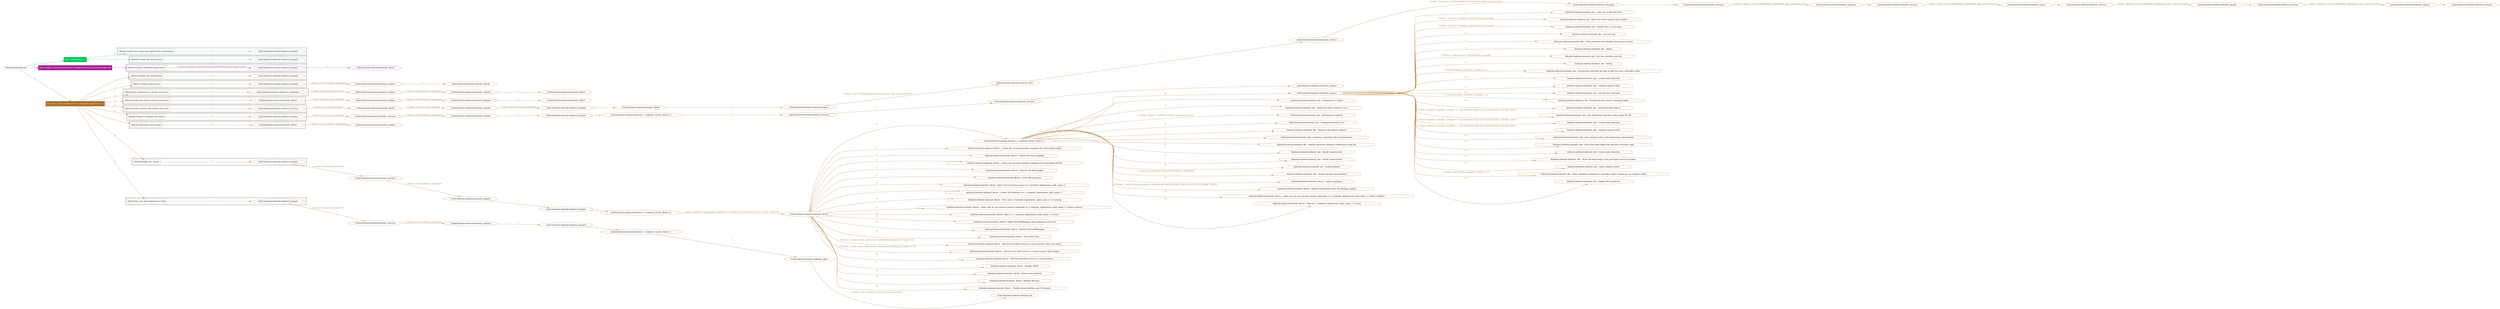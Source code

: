 digraph {
	graph [concentrate=true ordering=in rankdir=LR ratio=fill]
	edge [esep=5 sep=10]
	"kubeinit/playbook.yml" [id=root_node style=dotted]
	play_53757ef5 [label="Play: Initial setup (1)" color="#02ca56" fontcolor="#ffffff" id=play_53757ef5 shape=box style=filled tooltip=localhost]
	"kubeinit/playbook.yml" -> play_53757ef5 [label="1 " color="#02ca56" fontcolor="#02ca56" id=edge_58bc6609 labeltooltip="1 " tooltip="1 "]
	subgraph "kubeinit.kubeinit.kubeinit_prepare" {
		role_332630f9 [label="[role] kubeinit.kubeinit.kubeinit_prepare" color="#02ca56" id=role_332630f9 tooltip="kubeinit.kubeinit.kubeinit_prepare"]
	}
	subgraph "kubeinit.kubeinit.kubeinit_prepare" {
		role_fa1f8ca0 [label="[role] kubeinit.kubeinit.kubeinit_prepare" color="#02ca56" id=role_fa1f8ca0 tooltip="kubeinit.kubeinit.kubeinit_prepare"]
	}
	subgraph "Play: Initial setup (1)" {
		play_53757ef5 -> block_0ad3a2cd [label=1 color="#02ca56" fontcolor="#02ca56" id=edge_2fa54dfc labeltooltip=1 tooltip=1]
		subgraph cluster_block_0ad3a2cd {
			block_0ad3a2cd [label="[block] Gather facts about the deployment environment" color="#02ca56" id=block_0ad3a2cd labeltooltip="Gather facts about the deployment environment" shape=box tooltip="Gather facts about the deployment environment"]
			block_0ad3a2cd -> role_332630f9 [label="1 " color="#02ca56" fontcolor="#02ca56" id=edge_3aeaa41a labeltooltip="1 " tooltip="1 "]
		}
		play_53757ef5 -> block_18347f45 [label=2 color="#02ca56" fontcolor="#02ca56" id=edge_78ea324e labeltooltip=2 tooltip=2]
		subgraph cluster_block_18347f45 {
			block_18347f45 [label="[block] Prepare the hypervisors" color="#02ca56" id=block_18347f45 labeltooltip="Prepare the hypervisors" shape=box tooltip="Prepare the hypervisors"]
			block_18347f45 -> role_fa1f8ca0 [label="1 " color="#02ca56" fontcolor="#02ca56" id=edge_00b77373 labeltooltip="1 " tooltip="1 "]
		}
	}
	play_9173e259 [label="Play: Prepare all hypervisor hosts to deploy service and cluster nodes (0)" color="#a82497" fontcolor="#ffffff" id=play_9173e259 shape=box style=filled tooltip="Play: Prepare all hypervisor hosts to deploy service and cluster nodes (0)"]
	"kubeinit/playbook.yml" -> play_9173e259 [label="2 " color="#a82497" fontcolor="#a82497" id=edge_7e33ed0d labeltooltip="2 " tooltip="2 "]
	subgraph "kubeinit.kubeinit.kubeinit_libvirt" {
		role_329c3d10 [label="[role] kubeinit.kubeinit.kubeinit_libvirt" color="#a82497" id=role_329c3d10 tooltip="kubeinit.kubeinit.kubeinit_libvirt"]
	}
	subgraph "kubeinit.kubeinit.kubeinit_prepare" {
		role_e15301d1 [label="[role] kubeinit.kubeinit.kubeinit_prepare" color="#a82497" id=role_e15301d1 tooltip="kubeinit.kubeinit.kubeinit_prepare"]
		role_e15301d1 -> role_329c3d10 [label="1 " color="#a82497" fontcolor="#a82497" id=edge_dc8e5d42 labeltooltip="1 " tooltip="1 "]
	}
	subgraph "Play: Prepare all hypervisor hosts to deploy service and cluster nodes (0)" {
		play_9173e259 -> block_97dc2b51 [label=1 color="#a82497" fontcolor="#a82497" id=edge_753151b5 labeltooltip=1 tooltip=1]
		subgraph cluster_block_97dc2b51 {
			block_97dc2b51 [label="[block] Prepare individual hypervisors" color="#a82497" id=block_97dc2b51 labeltooltip="Prepare individual hypervisors" shape=box tooltip="Prepare individual hypervisors"]
			block_97dc2b51 -> role_e15301d1 [label="1 [when: inventory_hostname in hostvars['kubeinit-facts'].hypervisors]" color="#a82497" fontcolor="#a82497" id=edge_047cd58b labeltooltip="1 [when: inventory_hostname in hostvars['kubeinit-facts'].hypervisors]" tooltip="1 [when: inventory_hostname in hostvars['kubeinit-facts'].hypervisors]"]
		}
	}
	play_fed83998 [label="Play: Run cluster deployment on prepared hypervisors (1)" color="#a96d23" fontcolor="#ffffff" id=play_fed83998 shape=box style=filled tooltip=localhost]
	"kubeinit/playbook.yml" -> play_fed83998 [label="3 " color="#a96d23" fontcolor="#a96d23" id=edge_531d3412 labeltooltip="3 " tooltip="3 "]
	subgraph "kubeinit.kubeinit.kubeinit_prepare" {
		role_90ca122c [label="[role] kubeinit.kubeinit.kubeinit_prepare" color="#a96d23" id=role_90ca122c tooltip="kubeinit.kubeinit.kubeinit_prepare"]
	}
	subgraph "kubeinit.kubeinit.kubeinit_libvirt" {
		role_4455d601 [label="[role] kubeinit.kubeinit.kubeinit_libvirt" color="#a96d23" id=role_4455d601 tooltip="kubeinit.kubeinit.kubeinit_libvirt"]
	}
	subgraph "kubeinit.kubeinit.kubeinit_prepare" {
		role_92d32a1d [label="[role] kubeinit.kubeinit.kubeinit_prepare" color="#a96d23" id=role_92d32a1d tooltip="kubeinit.kubeinit.kubeinit_prepare"]
		role_92d32a1d -> role_4455d601 [label="1 " color="#a96d23" fontcolor="#a96d23" id=edge_e8913060 labeltooltip="1 " tooltip="1 "]
	}
	subgraph "kubeinit.kubeinit.kubeinit_prepare" {
		role_5164289b [label="[role] kubeinit.kubeinit.kubeinit_prepare" color="#a96d23" id=role_5164289b tooltip="kubeinit.kubeinit.kubeinit_prepare"]
		role_5164289b -> role_92d32a1d [label="1 [when: not environment_prepared]" color="#a96d23" fontcolor="#a96d23" id=edge_9677eb99 labeltooltip="1 [when: not environment_prepared]" tooltip="1 [when: not environment_prepared]"]
	}
	subgraph "kubeinit.kubeinit.kubeinit_libvirt" {
		role_b8b892d0 [label="[role] kubeinit.kubeinit.kubeinit_libvirt" color="#a96d23" id=role_b8b892d0 tooltip="kubeinit.kubeinit.kubeinit_libvirt"]
	}
	subgraph "kubeinit.kubeinit.kubeinit_prepare" {
		role_7c64724f [label="[role] kubeinit.kubeinit.kubeinit_prepare" color="#a96d23" id=role_7c64724f tooltip="kubeinit.kubeinit.kubeinit_prepare"]
		role_7c64724f -> role_b8b892d0 [label="1 " color="#a96d23" fontcolor="#a96d23" id=edge_232e80e8 labeltooltip="1 " tooltip="1 "]
	}
	subgraph "kubeinit.kubeinit.kubeinit_prepare" {
		role_af05fc16 [label="[role] kubeinit.kubeinit.kubeinit_prepare" color="#a96d23" id=role_af05fc16 tooltip="kubeinit.kubeinit.kubeinit_prepare"]
		role_af05fc16 -> role_7c64724f [label="1 [when: not environment_prepared]" color="#a96d23" fontcolor="#a96d23" id=edge_3f81e876 labeltooltip="1 [when: not environment_prepared]" tooltip="1 [when: not environment_prepared]"]
	}
	subgraph "kubeinit.kubeinit.kubeinit_validations" {
		role_1249ba50 [label="[role] kubeinit.kubeinit.kubeinit_validations" color="#a96d23" id=role_1249ba50 tooltip="kubeinit.kubeinit.kubeinit_validations"]
		role_1249ba50 -> role_af05fc16 [label="1 [when: not hypervisors_cleaned]" color="#a96d23" fontcolor="#a96d23" id=edge_c6b264e0 labeltooltip="1 [when: not hypervisors_cleaned]" tooltip="1 [when: not hypervisors_cleaned]"]
	}
	subgraph "kubeinit.kubeinit.kubeinit_libvirt" {
		role_2970c64e [label="[role] kubeinit.kubeinit.kubeinit_libvirt" color="#a96d23" id=role_2970c64e tooltip="kubeinit.kubeinit.kubeinit_libvirt"]
	}
	subgraph "kubeinit.kubeinit.kubeinit_prepare" {
		role_07a6586c [label="[role] kubeinit.kubeinit.kubeinit_prepare" color="#a96d23" id=role_07a6586c tooltip="kubeinit.kubeinit.kubeinit_prepare"]
		role_07a6586c -> role_2970c64e [label="1 " color="#a96d23" fontcolor="#a96d23" id=edge_90922cd4 labeltooltip="1 " tooltip="1 "]
	}
	subgraph "kubeinit.kubeinit.kubeinit_prepare" {
		role_2d9e907a [label="[role] kubeinit.kubeinit.kubeinit_prepare" color="#a96d23" id=role_2d9e907a tooltip="kubeinit.kubeinit.kubeinit_prepare"]
		role_2d9e907a -> role_07a6586c [label="1 [when: not environment_prepared]" color="#a96d23" fontcolor="#a96d23" id=edge_cfc5a68e labeltooltip="1 [when: not environment_prepared]" tooltip="1 [when: not environment_prepared]"]
	}
	subgraph "kubeinit.kubeinit.kubeinit_libvirt" {
		role_e6feaff0 [label="[role] kubeinit.kubeinit.kubeinit_libvirt" color="#a96d23" id=role_e6feaff0 tooltip="kubeinit.kubeinit.kubeinit_libvirt"]
		role_e6feaff0 -> role_2d9e907a [label="1 [when: not hypervisors_cleaned]" color="#a96d23" fontcolor="#a96d23" id=edge_d048047e labeltooltip="1 [when: not hypervisors_cleaned]" tooltip="1 [when: not hypervisors_cleaned]"]
	}
	subgraph "kubeinit.kubeinit.kubeinit_services" {
		role_5131a7c3 [label="[role] kubeinit.kubeinit.kubeinit_services" color="#a96d23" id=role_5131a7c3 tooltip="kubeinit.kubeinit.kubeinit_services"]
	}
	subgraph "kubeinit.kubeinit.kubeinit_registry" {
		role_a7b45516 [label="[role] kubeinit.kubeinit.kubeinit_registry" color="#a96d23" id=role_a7b45516 tooltip="kubeinit.kubeinit.kubeinit_registry"]
		role_a7b45516 -> role_5131a7c3 [label="1 " color="#a96d23" fontcolor="#a96d23" id=edge_f70a4a36 labeltooltip="1 " tooltip="1 "]
	}
	subgraph "kubeinit.kubeinit.kubeinit_services" {
		role_b5c44514 [label="[role] kubeinit.kubeinit.kubeinit_services" color="#a96d23" id=role_b5c44514 tooltip="kubeinit.kubeinit.kubeinit_services"]
		role_b5c44514 -> role_a7b45516 [label="1 [when: 'registry' in hostvars[kubeinit_deployment_node_name].services]" color="#a96d23" fontcolor="#a96d23" id=edge_49d14124 labeltooltip="1 [when: 'registry' in hostvars[kubeinit_deployment_node_name].services]" tooltip="1 [when: 'registry' in hostvars[kubeinit_deployment_node_name].services]"]
	}
	subgraph "kubeinit.kubeinit.kubeinit_apache" {
		role_f773ebf8 [label="[role] kubeinit.kubeinit.kubeinit_apache" color="#a96d23" id=role_f773ebf8 tooltip="kubeinit.kubeinit.kubeinit_apache"]
		role_f773ebf8 -> role_b5c44514 [label="1 " color="#a96d23" fontcolor="#a96d23" id=edge_405b8a93 labeltooltip="1 " tooltip="1 "]
	}
	subgraph "kubeinit.kubeinit.kubeinit_services" {
		role_0ded8882 [label="[role] kubeinit.kubeinit.kubeinit_services" color="#a96d23" id=role_0ded8882 tooltip="kubeinit.kubeinit.kubeinit_services"]
		role_0ded8882 -> role_f773ebf8 [label="1 [when: 'apache' in hostvars[kubeinit_deployment_node_name].services]" color="#a96d23" fontcolor="#a96d23" id=edge_634841c9 labeltooltip="1 [when: 'apache' in hostvars[kubeinit_deployment_node_name].services]" tooltip="1 [when: 'apache' in hostvars[kubeinit_deployment_node_name].services]"]
	}
	subgraph "kubeinit.kubeinit.kubeinit_nexus" {
		role_fda44982 [label="[role] kubeinit.kubeinit.kubeinit_nexus" color="#a96d23" id=role_fda44982 tooltip="kubeinit.kubeinit.kubeinit_nexus"]
		role_fda44982 -> role_0ded8882 [label="1 " color="#a96d23" fontcolor="#a96d23" id=edge_baed747f labeltooltip="1 " tooltip="1 "]
	}
	subgraph "kubeinit.kubeinit.kubeinit_services" {
		role_01327954 [label="[role] kubeinit.kubeinit.kubeinit_services" color="#a96d23" id=role_01327954 tooltip="kubeinit.kubeinit.kubeinit_services"]
		role_01327954 -> role_fda44982 [label="1 [when: 'nexus' in hostvars[kubeinit_deployment_node_name].services]" color="#a96d23" fontcolor="#a96d23" id=edge_ce58f096 labeltooltip="1 [when: 'nexus' in hostvars[kubeinit_deployment_node_name].services]" tooltip="1 [when: 'nexus' in hostvars[kubeinit_deployment_node_name].services]"]
	}
	subgraph "kubeinit.kubeinit.kubeinit_haproxy" {
		role_c96e1a7b [label="[role] kubeinit.kubeinit.kubeinit_haproxy" color="#a96d23" id=role_c96e1a7b tooltip="kubeinit.kubeinit.kubeinit_haproxy"]
		role_c96e1a7b -> role_01327954 [label="1 " color="#a96d23" fontcolor="#a96d23" id=edge_5e413712 labeltooltip="1 " tooltip="1 "]
	}
	subgraph "kubeinit.kubeinit.kubeinit_services" {
		role_7fe8ffb2 [label="[role] kubeinit.kubeinit.kubeinit_services" color="#a96d23" id=role_7fe8ffb2 tooltip="kubeinit.kubeinit.kubeinit_services"]
		role_7fe8ffb2 -> role_c96e1a7b [label="1 [when: 'haproxy' in hostvars[kubeinit_deployment_node_name].services]" color="#a96d23" fontcolor="#a96d23" id=edge_638addfb labeltooltip="1 [when: 'haproxy' in hostvars[kubeinit_deployment_node_name].services]" tooltip="1 [when: 'haproxy' in hostvars[kubeinit_deployment_node_name].services]"]
	}
	subgraph "kubeinit.kubeinit.kubeinit_dnsmasq" {
		role_4cb27b5c [label="[role] kubeinit.kubeinit.kubeinit_dnsmasq" color="#a96d23" id=role_4cb27b5c tooltip="kubeinit.kubeinit.kubeinit_dnsmasq"]
		role_4cb27b5c -> role_7fe8ffb2 [label="1 " color="#a96d23" fontcolor="#a96d23" id=edge_6b368291 labeltooltip="1 " tooltip="1 "]
	}
	subgraph "kubeinit.kubeinit.kubeinit_services" {
		role_91cbf698 [label="[role] kubeinit.kubeinit.kubeinit_services" color="#a96d23" id=role_91cbf698 tooltip="kubeinit.kubeinit.kubeinit_services"]
		role_91cbf698 -> role_4cb27b5c [label="1 [when: 'dnsmasq' in hostvars[kubeinit_deployment_node_name].services]" color="#a96d23" fontcolor="#a96d23" id=edge_adbd8f05 labeltooltip="1 [when: 'dnsmasq' in hostvars[kubeinit_deployment_node_name].services]" tooltip="1 [when: 'dnsmasq' in hostvars[kubeinit_deployment_node_name].services]"]
	}
	subgraph "kubeinit.kubeinit.kubeinit_bind" {
		role_226033fe [label="[role] kubeinit.kubeinit.kubeinit_bind" color="#a96d23" id=role_226033fe tooltip="kubeinit.kubeinit.kubeinit_bind"]
		role_226033fe -> role_91cbf698 [label="1 " color="#a96d23" fontcolor="#a96d23" id=edge_a0d0e03e labeltooltip="1 " tooltip="1 "]
	}
	subgraph "kubeinit.kubeinit.kubeinit_prepare" {
		role_bb447f35 [label="[role] kubeinit.kubeinit.kubeinit_prepare" color="#a96d23" id=role_bb447f35 tooltip="kubeinit.kubeinit.kubeinit_prepare"]
		role_bb447f35 -> role_226033fe [label="1 [when: 'bind' in hostvars[kubeinit_deployment_node_name].services]" color="#a96d23" fontcolor="#a96d23" id=edge_e5952218 labeltooltip="1 [when: 'bind' in hostvars[kubeinit_deployment_node_name].services]" tooltip="1 [when: 'bind' in hostvars[kubeinit_deployment_node_name].services]"]
	}
	subgraph "kubeinit.kubeinit.kubeinit_libvirt" {
		role_7712a014 [label="[role] kubeinit.kubeinit.kubeinit_libvirt" color="#a96d23" id=role_7712a014 tooltip="kubeinit.kubeinit.kubeinit_libvirt"]
		role_7712a014 -> role_bb447f35 [label="1 " color="#a96d23" fontcolor="#a96d23" id=edge_bb65e7eb labeltooltip="1 " tooltip="1 "]
	}
	subgraph "kubeinit.kubeinit.kubeinit_prepare" {
		role_12f0a05a [label="[role] kubeinit.kubeinit.kubeinit_prepare" color="#a96d23" id=role_12f0a05a tooltip="kubeinit.kubeinit.kubeinit_prepare"]
		role_12f0a05a -> role_7712a014 [label="1 " color="#a96d23" fontcolor="#a96d23" id=edge_785545b4 labeltooltip="1 " tooltip="1 "]
	}
	subgraph "kubeinit.kubeinit.kubeinit_prepare" {
		role_0c5ed7ea [label="[role] kubeinit.kubeinit.kubeinit_prepare" color="#a96d23" id=role_0c5ed7ea tooltip="kubeinit.kubeinit.kubeinit_prepare"]
		role_0c5ed7ea -> role_12f0a05a [label="1 [when: not environment_prepared]" color="#a96d23" fontcolor="#a96d23" id=edge_c498bdc8 labeltooltip="1 [when: not environment_prepared]" tooltip="1 [when: not environment_prepared]"]
	}
	subgraph "kubeinit.kubeinit.kubeinit_libvirt" {
		role_882124b8 [label="[role] kubeinit.kubeinit.kubeinit_libvirt" color="#a96d23" id=role_882124b8 tooltip="kubeinit.kubeinit.kubeinit_libvirt"]
		role_882124b8 -> role_0c5ed7ea [label="1 [when: not hypervisors_cleaned]" color="#a96d23" fontcolor="#a96d23" id=edge_aae724f1 labeltooltip="1 [when: not hypervisors_cleaned]" tooltip="1 [when: not hypervisors_cleaned]"]
	}
	subgraph "kubeinit.kubeinit.kubeinit_services" {
		role_fab616c6 [label="[role] kubeinit.kubeinit.kubeinit_services" color="#a96d23" id=role_fab616c6 tooltip="kubeinit.kubeinit.kubeinit_services"]
		role_fab616c6 -> role_882124b8 [label="1 [when: not network_created]" color="#a96d23" fontcolor="#a96d23" id=edge_8f643620 labeltooltip="1 [when: not network_created]" tooltip="1 [when: not network_created]"]
	}
	subgraph "kubeinit.kubeinit.kubeinit_prepare" {
		role_564e3353 [label="[role] kubeinit.kubeinit.kubeinit_prepare" color="#a96d23" id=role_564e3353 tooltip="kubeinit.kubeinit.kubeinit_prepare"]
	}
	subgraph "kubeinit.kubeinit.kubeinit_services" {
		role_a3e95348 [label="[role] kubeinit.kubeinit.kubeinit_services" color="#a96d23" id=role_a3e95348 tooltip="kubeinit.kubeinit.kubeinit_services"]
		role_a3e95348 -> role_564e3353 [label="1 " color="#a96d23" fontcolor="#a96d23" id=edge_694103b6 labeltooltip="1 " tooltip="1 "]
	}
	subgraph "kubeinit.kubeinit.kubeinit_services" {
		role_f10a02a8 [label="[role] kubeinit.kubeinit.kubeinit_services" color="#a96d23" id=role_f10a02a8 tooltip="kubeinit.kubeinit.kubeinit_services"]
		role_f10a02a8 -> role_a3e95348 [label="1 " color="#a96d23" fontcolor="#a96d23" id=edge_ac73543b labeltooltip="1 " tooltip="1 "]
	}
	subgraph "kubeinit.kubeinit.kubeinit_{{ kubeinit_cluster_distro }}" {
		role_31c11951 [label="[role] kubeinit.kubeinit.kubeinit_{{ kubeinit_cluster_distro }}" color="#a96d23" id=role_31c11951 tooltip="kubeinit.kubeinit.kubeinit_{{ kubeinit_cluster_distro }}"]
		role_31c11951 -> role_f10a02a8 [label="1 " color="#a96d23" fontcolor="#a96d23" id=edge_b19e8461 labeltooltip="1 " tooltip="1 "]
	}
	subgraph "kubeinit.kubeinit.kubeinit_prepare" {
		role_9abbda97 [label="[role] kubeinit.kubeinit.kubeinit_prepare" color="#a96d23" id=role_9abbda97 tooltip="kubeinit.kubeinit.kubeinit_prepare"]
		role_9abbda97 -> role_31c11951 [label="1 " color="#a96d23" fontcolor="#a96d23" id=edge_131c24de labeltooltip="1 " tooltip="1 "]
	}
	subgraph "kubeinit.kubeinit.kubeinit_prepare" {
		role_d6348e0b [label="[role] kubeinit.kubeinit.kubeinit_prepare" color="#a96d23" id=role_d6348e0b tooltip="kubeinit.kubeinit.kubeinit_prepare"]
		role_d6348e0b -> role_9abbda97 [label="1 " color="#a96d23" fontcolor="#a96d23" id=edge_33f918c4 labeltooltip="1 " tooltip="1 "]
	}
	subgraph "kubeinit.kubeinit.kubeinit_services" {
		role_5a3a750f [label="[role] kubeinit.kubeinit.kubeinit_services" color="#a96d23" id=role_5a3a750f tooltip="kubeinit.kubeinit.kubeinit_services"]
		role_5a3a750f -> role_d6348e0b [label="1 [when: not environment_prepared]" color="#a96d23" fontcolor="#a96d23" id=edge_6ef21661 labeltooltip="1 [when: not environment_prepared]" tooltip="1 [when: not environment_prepared]"]
	}
	subgraph "kubeinit.kubeinit.kubeinit_prepare" {
		role_587b85f3 [label="[role] kubeinit.kubeinit.kubeinit_prepare" color="#a96d23" id=role_587b85f3 tooltip="kubeinit.kubeinit.kubeinit_prepare"]
		role_587b85f3 -> role_5a3a750f [label="1 [when: not services_prepared]" color="#a96d23" fontcolor="#a96d23" id=edge_c8812873 labeltooltip="1 [when: not services_prepared]" tooltip="1 [when: not services_prepared]"]
	}
	subgraph "kubeinit.kubeinit.kubeinit_prepare" {
		role_04e86cd2 [label="[role] kubeinit.kubeinit.kubeinit_prepare" color="#a96d23" id=role_04e86cd2 tooltip="kubeinit.kubeinit.kubeinit_prepare"]
	}
	subgraph "kubeinit.kubeinit.kubeinit_libvirt" {
		role_6731968a [label="[role] kubeinit.kubeinit.kubeinit_libvirt" color="#a96d23" id=role_6731968a tooltip="kubeinit.kubeinit.kubeinit_libvirt"]
		role_6731968a -> role_04e86cd2 [label="1 [when: not environment_prepared]" color="#a96d23" fontcolor="#a96d23" id=edge_eb56c06b labeltooltip="1 [when: not environment_prepared]" tooltip="1 [when: not environment_prepared]"]
	}
	subgraph "kubeinit.kubeinit.kubeinit_prepare" {
		role_f0ebdcab [label="[role] kubeinit.kubeinit.kubeinit_prepare" color="#a96d23" id=role_f0ebdcab tooltip="kubeinit.kubeinit.kubeinit_prepare"]
		task_f5f0c9a3 [label="kubeinit.kubeinit.kubeinit_eks : Copy cert to pki directory" color="#a96d23" id=task_f5f0c9a3 shape=octagon tooltip="kubeinit.kubeinit.kubeinit_eks : Copy cert to pki directory"]
		role_f0ebdcab -> task_f5f0c9a3 [label="1 " color="#a96d23" fontcolor="#a96d23" id=edge_0cc2746a labeltooltip="1 " tooltip="1 "]
		task_2dc10f29 [label="kubeinit.kubeinit.kubeinit_eks : Insert the local registry auth details" color="#a96d23" id=task_2dc10f29 shape=octagon tooltip="kubeinit.kubeinit.kubeinit_eks : Insert the local registry auth details"]
		role_f0ebdcab -> task_2dc10f29 [label="2 [when: 'registry' in kubeinit_cluster_hostvars.services]" color="#a96d23" fontcolor="#a96d23" id=edge_29a3b6fe labeltooltip="2 [when: 'registry' in kubeinit_cluster_hostvars.services]" tooltip="2 [when: 'registry' in kubeinit_cluster_hostvars.services]"]
		task_8197ba18 [label="kubeinit.kubeinit.kubeinit_eks : Update the CA certs files" color="#a96d23" id=task_8197ba18 shape=octagon tooltip="kubeinit.kubeinit.kubeinit_eks : Update the CA certs files"]
		role_f0ebdcab -> task_8197ba18 [label="3 [when: 'registry' in kubeinit_cluster_hostvars.services]" color="#a96d23" fontcolor="#a96d23" id=edge_ff01534f labeltooltip="3 [when: 'registry' in kubeinit_cluster_hostvars.services]" tooltip="3 [when: 'registry' in kubeinit_cluster_hostvars.services]"]
		task_19328ed7 [label="kubeinit.kubeinit.kubeinit_eks : Get etcd tag" color="#a96d23" id=task_19328ed7 shape=octagon tooltip="kubeinit.kubeinit.kubeinit_eks : Get etcd tag"]
		role_f0ebdcab -> task_19328ed7 [label="4 " color="#a96d23" fontcolor="#a96d23" id=edge_34de8ffb labeltooltip="4 " tooltip="4 "]
		task_50ea42a3 [label="kubeinit.kubeinit.kubeinit_eks : Clean kubeadm and initialize Kubernetes cluster" color="#a96d23" id=task_50ea42a3 shape=octagon tooltip="kubeinit.kubeinit.kubeinit_eks : Clean kubeadm and initialize Kubernetes cluster"]
		role_f0ebdcab -> task_50ea42a3 [label="5 " color="#a96d23" fontcolor="#a96d23" id=edge_6a27bee6 labeltooltip="5 " tooltip="5 "]
		task_71ef6e85 [label="kubeinit.kubeinit.kubeinit_eks : Debug" color="#a96d23" id=task_71ef6e85 shape=octagon tooltip="kubeinit.kubeinit.kubeinit_eks : Debug"]
		role_f0ebdcab -> task_71ef6e85 [label="6 " color="#a96d23" fontcolor="#a96d23" id=edge_22cca2a6 labeltooltip="6 " tooltip="6 "]
		task_e5c95cc0 [label="kubeinit.kubeinit.kubeinit_eks : Get the controller join key" color="#a96d23" id=task_e5c95cc0 shape=octagon tooltip="kubeinit.kubeinit.kubeinit_eks : Get the controller join key"]
		role_f0ebdcab -> task_e5c95cc0 [label="7 [when: ('--control-plane --certificate-key' in item)]" color="#a96d23" fontcolor="#a96d23" id=edge_07ed317a labeltooltip="7 [when: ('--control-plane --certificate-key' in item)]" tooltip="7 [when: ('--control-plane --certificate-key' in item)]"]
		task_4f46fa08 [label="kubeinit.kubeinit.kubeinit_eks : Debug" color="#a96d23" id=task_4f46fa08 shape=octagon tooltip="kubeinit.kubeinit.kubeinit_eks : Debug"]
		role_f0ebdcab -> task_4f46fa08 [label="8 " color="#a96d23" fontcolor="#a96d23" id=edge_5000ef82 labeltooltip="8 " tooltip="8 "]
		task_45f26b71 [label="kubeinit.kubeinit.kubeinit_eks : Storing the controller join key to add the other controller nodes." color="#a96d23" id=task_45f26b71 shape=octagon tooltip="kubeinit.kubeinit.kubeinit_eks : Storing the controller join key to add the other controller nodes."]
		role_f0ebdcab -> task_45f26b71 [label="9 [when: kubeinit_controller_count|int > 1]" color="#a96d23" fontcolor="#a96d23" id=edge_993411ca labeltooltip="9 [when: kubeinit_controller_count|int > 1]" tooltip="9 [when: kubeinit_controller_count|int > 1]"]
		task_8cb86706 [label="kubeinit.kubeinit.kubeinit_eks : Create kube directory" color="#a96d23" id=task_8cb86706 shape=octagon tooltip="kubeinit.kubeinit.kubeinit_eks : Create kube directory"]
		role_f0ebdcab -> task_8cb86706 [label="10 " color="#a96d23" fontcolor="#a96d23" id=edge_d7ed89b2 labeltooltip="10 " tooltip="10 "]
		task_45561ee7 [label="kubeinit.kubeinit.kubeinit_eks : Copying required files" color="#a96d23" id=task_45561ee7 shape=octagon tooltip="kubeinit.kubeinit.kubeinit_eks : Copying required files"]
		role_f0ebdcab -> task_45561ee7 [label="11 " color="#a96d23" fontcolor="#a96d23" id=edge_7d7828d7 labeltooltip="11 " tooltip="11 "]
		task_8d45ee07 [label="kubeinit.kubeinit.kubeinit_eks : Get the join command" color="#a96d23" id=task_8d45ee07 shape=octagon tooltip="kubeinit.kubeinit.kubeinit_eks : Get the join command"]
		role_f0ebdcab -> task_8d45ee07 [label="12 " color="#a96d23" fontcolor="#a96d23" id=edge_101acd4d labeltooltip="12 " tooltip="12 "]
		task_645921d2 [label="kubeinit.kubeinit.kubeinit_eks : Storing the join cluster command token." color="#a96d23" id=task_645921d2 shape=octagon tooltip="kubeinit.kubeinit.kubeinit_eks : Storing the join cluster command token."]
		role_f0ebdcab -> task_645921d2 [label="13 [when: kubeinit_controller_count|int > 1]" color="#a96d23" fontcolor="#a96d23" id=edge_c98bd98b labeltooltip="13 [when: kubeinit_controller_count|int > 1]" tooltip="13 [when: kubeinit_controller_count|int > 1]"]
		task_3bd82d12 [label="kubeinit.kubeinit.kubeinit_eks : Install Network Add-on" color="#a96d23" id=task_3bd82d12 shape=octagon tooltip="kubeinit.kubeinit.kubeinit_eks : Install Network Add-on"]
		role_f0ebdcab -> task_3bd82d12 [label="14 " color="#a96d23" fontcolor="#a96d23" id=edge_feb21215 labeltooltip="14 " tooltip="14 "]
		task_bcd7933f [label="kubeinit.kubeinit.kubeinit_eks : Join additional controller nodes using the PK" color="#a96d23" id=task_bcd7933f shape=octagon tooltip="kubeinit.kubeinit.kubeinit_eks : Join additional controller nodes using the PK"]
		role_f0ebdcab -> task_bcd7933f [label="15 [when: kubeinit_controller_count|int > 1 and controller_node not in kubeinit_first_controller_node]" color="#a96d23" fontcolor="#a96d23" id=edge_031e0945 labeltooltip="15 [when: kubeinit_controller_count|int > 1 and controller_node not in kubeinit_first_controller_node]" tooltip="15 [when: kubeinit_controller_count|int > 1 and controller_node not in kubeinit_first_controller_node]"]
		task_c0f3ee70 [label="kubeinit.kubeinit.kubeinit_eks : Create kube directory" color="#a96d23" id=task_c0f3ee70 shape=octagon tooltip="kubeinit.kubeinit.kubeinit_eks : Create kube directory"]
		role_f0ebdcab -> task_c0f3ee70 [label="16 [when: kubeinit_controller_count|int > 1 and controller_node not in kubeinit_first_controller_node]" color="#a96d23" fontcolor="#a96d23" id=edge_0c34c192 labeltooltip="16 [when: kubeinit_controller_count|int > 1 and controller_node not in kubeinit_first_controller_node]" tooltip="16 [when: kubeinit_controller_count|int > 1 and controller_node not in kubeinit_first_controller_node]"]
		task_6e57a22f [label="kubeinit.kubeinit.kubeinit_eks : Copying required files" color="#a96d23" id=task_6e57a22f shape=octagon tooltip="kubeinit.kubeinit.kubeinit_eks : Copying required files"]
		role_f0ebdcab -> task_6e57a22f [label="17 [when: kubeinit_controller_count|int > 1 and controller_node not in kubeinit_first_controller_node]" color="#a96d23" fontcolor="#a96d23" id=edge_2c250f5b labeltooltip="17 [when: kubeinit_controller_count|int > 1 and controller_node not in kubeinit_first_controller_node]" tooltip="17 [when: kubeinit_controller_count|int > 1 and controller_node not in kubeinit_first_controller_node]"]
		task_9d66c734 [label="kubeinit.kubeinit.kubeinit_eks : Join compute nodes with kubernetes control plane" color="#a96d23" id=task_9d66c734 shape=octagon tooltip="kubeinit.kubeinit.kubeinit_eks : Join compute nodes with kubernetes control plane"]
		role_f0ebdcab -> task_9d66c734 [label="18 " color="#a96d23" fontcolor="#a96d23" id=edge_a408b052 labeltooltip="18 " tooltip="18 "]
		task_2002584e [label="kubeinit.kubeinit.kubeinit_eks : Fetch the kubeconfig from the first controller node" color="#a96d23" id=task_2002584e shape=octagon tooltip="kubeinit.kubeinit.kubeinit_eks : Fetch the kubeconfig from the first controller node"]
		role_f0ebdcab -> task_2002584e [label="19 " color="#a96d23" fontcolor="#a96d23" id=edge_58b40386 labeltooltip="19 " tooltip="19 "]
		task_f71b7ad4 [label="kubeinit.kubeinit.kubeinit_eks : Create kube directory" color="#a96d23" id=task_f71b7ad4 shape=octagon tooltip="kubeinit.kubeinit.kubeinit_eks : Create kube directory"]
		role_f0ebdcab -> task_f71b7ad4 [label="20 " color="#a96d23" fontcolor="#a96d23" id=edge_ed996abe labeltooltip="20 " tooltip="20 "]
		task_bcf2bb7b [label="kubeinit.kubeinit.kubeinit_eks : Store the kubeconfig to the provision services machine." color="#a96d23" id=task_bcf2bb7b shape=octagon tooltip="kubeinit.kubeinit.kubeinit_eks : Store the kubeconfig to the provision services machine."]
		role_f0ebdcab -> task_bcf2bb7b [label="21 " color="#a96d23" fontcolor="#a96d23" id=edge_a3771128 labeltooltip="21 " tooltip="21 "]
		task_71fc0a39 [label="kubeinit.kubeinit.kubeinit_eks : Label compute nodes" color="#a96d23" id=task_71fc0a39 shape=octagon tooltip="kubeinit.kubeinit.kubeinit_eks : Label compute nodes"]
		role_f0ebdcab -> task_71fc0a39 [label="22 " color="#a96d23" fontcolor="#a96d23" id=edge_3ea5e7c6 labeltooltip="22 " tooltip="22 "]
		task_f64df684 [label="kubeinit.kubeinit.kubeinit_eks : Allow schedule workloads in controller nodes if there are no compute nodes" color="#a96d23" id=task_f64df684 shape=octagon tooltip="kubeinit.kubeinit.kubeinit_eks : Allow schedule workloads in controller nodes if there are no compute nodes"]
		role_f0ebdcab -> task_f64df684 [label="23 [when: not kubeinit_compute_count|int > 0]" color="#a96d23" fontcolor="#a96d23" id=edge_f716e61f labeltooltip="23 [when: not kubeinit_compute_count|int > 0]" tooltip="23 [when: not kubeinit_compute_count|int > 0]"]
		task_f54a5939 [label="kubeinit.kubeinit.kubeinit_eks : Deploy EKS manifests." color="#a96d23" id=task_f54a5939 shape=octagon tooltip="kubeinit.kubeinit.kubeinit_eks : Deploy EKS manifests."]
		role_f0ebdcab -> task_f54a5939 [label="24 " color="#a96d23" fontcolor="#a96d23" id=edge_e5c5ba4d labeltooltip="24 " tooltip="24 "]
	}
	subgraph "kubeinit.kubeinit.kubeinit_{{ kubeinit_cluster_distro }}" {
		role_5ad4a06b [label="[role] kubeinit.kubeinit.kubeinit_{{ kubeinit_cluster_distro }}" color="#a96d23" id=role_5ad4a06b tooltip="kubeinit.kubeinit.kubeinit_{{ kubeinit_cluster_distro }}"]
		task_d2585938 [label="kubeinit.kubeinit.kubeinit_eks : Download cri-o repos" color="#a96d23" id=task_d2585938 shape=octagon tooltip="kubeinit.kubeinit.kubeinit_eks : Download cri-o repos"]
		role_5ad4a06b -> task_d2585938 [label="1 " color="#a96d23" fontcolor="#a96d23" id=edge_db8d69f9 labeltooltip="1 " tooltip="1 "]
		task_90947839 [label="kubeinit.kubeinit.kubeinit_eks : Install the latest version of cri-o" color="#a96d23" id=task_90947839 shape=octagon tooltip="kubeinit.kubeinit.kubeinit_eks : Install the latest version of cri-o"]
		role_5ad4a06b -> task_90947839 [label="2 " color="#a96d23" fontcolor="#a96d23" id=edge_861b9e41 labeltooltip="2 " tooltip="2 "]
		task_31abd15e [label="kubeinit.kubeinit.kubeinit_eks : Add insecure registry" color="#a96d23" id=task_31abd15e shape=octagon tooltip="kubeinit.kubeinit.kubeinit_eks : Add insecure registry"]
		role_5ad4a06b -> task_31abd15e [label="3 [when: 'registry' in kubeinit_cluster_hostvars.services]" color="#a96d23" fontcolor="#a96d23" id=edge_7740e57a labeltooltip="3 [when: 'registry' in kubeinit_cluster_hostvars.services]" tooltip="3 [when: 'registry' in kubeinit_cluster_hostvars.services]"]
		task_a9f56b47 [label="kubeinit.kubeinit.kubeinit_eks : Enable/start/status cri-o" color="#a96d23" id=task_a9f56b47 shape=octagon tooltip="kubeinit.kubeinit.kubeinit_eks : Enable/start/status cri-o"]
		role_5ad4a06b -> task_a9f56b47 [label="4 " color="#a96d23" fontcolor="#a96d23" id=edge_67972c26 labeltooltip="4 " tooltip="4 "]
		task_d969774e [label="kubeinit.kubeinit.kubeinit_eks : Remove repo before adding it" color="#a96d23" id=task_d969774e shape=octagon tooltip="kubeinit.kubeinit.kubeinit_eks : Remove repo before adding it"]
		role_5ad4a06b -> task_d969774e [label="5 " color="#a96d23" fontcolor="#a96d23" id=edge_a4b921f8 labeltooltip="5 " tooltip="5 "]
		task_def9f431 [label="kubeinit.kubeinit.kubeinit_eks : Creating a repository file for Kubernetes" color="#a96d23" id=task_def9f431 shape=octagon tooltip="kubeinit.kubeinit.kubeinit_eks : Creating a repository file for Kubernetes"]
		role_5ad4a06b -> task_def9f431 [label="6 " color="#a96d23" fontcolor="#a96d23" id=edge_74e140e1 labeltooltip="6 " tooltip="6 "]
		task_512df9f7 [label="kubeinit.kubeinit.kubeinit_eks : Adding repository details in Kubernetes repo file." color="#a96d23" id=task_512df9f7 shape=octagon tooltip="kubeinit.kubeinit.kubeinit_eks : Adding repository details in Kubernetes repo file."]
		role_5ad4a06b -> task_512df9f7 [label="7 " color="#a96d23" fontcolor="#a96d23" id=edge_5d556554 labeltooltip="7 " tooltip="7 "]
		task_8aea3385 [label="kubeinit.kubeinit.kubeinit_eks : Install requirements" color="#a96d23" id=task_8aea3385 shape=octagon tooltip="kubeinit.kubeinit.kubeinit_eks : Install requirements"]
		role_5ad4a06b -> task_8aea3385 [label="8 " color="#a96d23" fontcolor="#a96d23" id=edge_208938fd labeltooltip="8 " tooltip="8 "]
		task_3322fe1c [label="kubeinit.kubeinit.kubeinit_eks : Install requirements" color="#a96d23" id=task_3322fe1c shape=octagon tooltip="kubeinit.kubeinit.kubeinit_eks : Install requirements"]
		role_5ad4a06b -> task_3322fe1c [label="9 " color="#a96d23" fontcolor="#a96d23" id=edge_c621507c labeltooltip="9 " tooltip="9 "]
		task_5ba913a7 [label="kubeinit.kubeinit.kubeinit_eks : Enable kubelet" color="#a96d23" id=task_5ba913a7 shape=octagon tooltip="kubeinit.kubeinit.kubeinit_eks : Enable kubelet"]
		role_5ad4a06b -> task_5ba913a7 [label="10 " color="#a96d23" fontcolor="#a96d23" id=edge_a13b8b91 labeltooltip="10 " tooltip="10 "]
		task_c21fc22b [label="kubeinit.kubeinit.kubeinit_eks : Install common requirements" color="#a96d23" id=task_c21fc22b shape=octagon tooltip="kubeinit.kubeinit.kubeinit_eks : Install common requirements"]
		role_5ad4a06b -> task_c21fc22b [label="11 [when: kubeinit_eks_common_dependencies is defined]" color="#a96d23" fontcolor="#a96d23" id=edge_7eb682ee labeltooltip="11 [when: kubeinit_eks_common_dependencies is defined]" tooltip="11 [when: kubeinit_eks_common_dependencies is defined]"]
		task_f7e947a4 [label="kubeinit.kubeinit.kubeinit_libvirt : Update packages" color="#a96d23" id=task_f7e947a4 shape=octagon tooltip="kubeinit.kubeinit.kubeinit_libvirt : Update packages"]
		role_5ad4a06b -> task_f7e947a4 [label="12 " color="#a96d23" fontcolor="#a96d23" id=edge_48540abb labeltooltip="12 " tooltip="12 "]
		task_6f519469 [label="kubeinit.kubeinit.kubeinit_libvirt : Reboot immediately after the package update" color="#a96d23" id=task_6f519469 shape=octagon tooltip="kubeinit.kubeinit.kubeinit_libvirt : Reboot immediately after the package update"]
		role_5ad4a06b -> task_6f519469 [label="13 [when: _result_update_packages is changed and kubeinit_libvirt_reboot_guests_after_package_update]" color="#a96d23" fontcolor="#a96d23" id=edge_49a013b3 labeltooltip="13 [when: _result_update_packages is changed and kubeinit_libvirt_reboot_guests_after_package_update]" tooltip="13 [when: _result_update_packages is changed and kubeinit_libvirt_reboot_guests_after_package_update]"]
		task_264bbb61 [label="kubeinit.kubeinit.kubeinit_libvirt : make sure we can execute remote commands in {{ kubeinit_deployment_node_name }} before continue" color="#a96d23" id=task_264bbb61 shape=octagon tooltip="kubeinit.kubeinit.kubeinit_libvirt : make sure we can execute remote commands in {{ kubeinit_deployment_node_name }} before continue"]
		role_5ad4a06b -> task_264bbb61 [label="14 " color="#a96d23" fontcolor="#a96d23" id=edge_8c1dc318 labeltooltip="14 " tooltip="14 "]
		task_8e689dd6 [label="kubeinit.kubeinit.kubeinit_libvirt : Wait for {{ kubeinit_deployment_node_name }} to boot" color="#a96d23" id=task_8e689dd6 shape=octagon tooltip="kubeinit.kubeinit.kubeinit_libvirt : Wait for {{ kubeinit_deployment_node_name }} to boot"]
		role_5ad4a06b -> task_8e689dd6 [label="15 " color="#a96d23" fontcolor="#a96d23" id=edge_375ef56e labeltooltip="15 " tooltip="15 "]
		role_5ad4a06b -> role_f0ebdcab [label="16 " color="#a96d23" fontcolor="#a96d23" id=edge_f1ec57a4 labeltooltip="16 " tooltip="16 "]
	}
	subgraph "kubeinit.kubeinit.kubeinit_libvirt" {
		role_0641d64e [label="[role] kubeinit.kubeinit.kubeinit_libvirt" color="#a96d23" id=role_0641d64e tooltip="kubeinit.kubeinit.kubeinit_libvirt"]
		task_df86ef03 [label="kubeinit.kubeinit.kubeinit_libvirt : Create the network interface template for networking details" color="#a96d23" id=task_df86ef03 shape=octagon tooltip="kubeinit.kubeinit.kubeinit_libvirt : Create the network interface template for networking details"]
		role_0641d64e -> task_df86ef03 [label="1 " color="#a96d23" fontcolor="#a96d23" id=edge_831c8f80 labeltooltip="1 " tooltip="1 "]
		task_a658521b [label="kubeinit.kubeinit.kubeinit_libvirt : Create the hosts template" color="#a96d23" id=task_a658521b shape=octagon tooltip="kubeinit.kubeinit.kubeinit_libvirt : Create the hosts template"]
		role_0641d64e -> task_a658521b [label="2 " color="#a96d23" fontcolor="#a96d23" id=edge_0f37a0f9 labeltooltip="2 " tooltip="2 "]
		task_4dc50539 [label="kubeinit.kubeinit.kubeinit_libvirt : Create the network cloudinit templates for networking details" color="#a96d23" id=task_4dc50539 shape=octagon tooltip="kubeinit.kubeinit.kubeinit_libvirt : Create the network cloudinit templates for networking details"]
		role_0641d64e -> task_4dc50539 [label="3 " color="#a96d23" fontcolor="#a96d23" id=edge_9500f9e2 labeltooltip="3 " tooltip="3 "]
		task_66983e74 [label="kubeinit.kubeinit.kubeinit_libvirt : Remove old disk images" color="#a96d23" id=task_66983e74 shape=octagon tooltip="kubeinit.kubeinit.kubeinit_libvirt : Remove old disk images"]
		role_0641d64e -> task_66983e74 [label="4 " color="#a96d23" fontcolor="#a96d23" id=edge_a2a76e5f labeltooltip="4 " tooltip="4 "]
		task_d8185079 [label="kubeinit.kubeinit.kubeinit_libvirt : Grow the partitions" color="#a96d23" id=task_d8185079 shape=octagon tooltip="kubeinit.kubeinit.kubeinit_libvirt : Grow the partitions"]
		role_0641d64e -> task_d8185079 [label="5 " color="#a96d23" fontcolor="#a96d23" id=edge_88887fe8 labeltooltip="5 " tooltip="5 "]
		task_1908aa50 [label="kubeinit.kubeinit.kubeinit_libvirt : Inject virt-customize assets in {{ kubeinit_deployment_node_name }}" color="#a96d23" id=task_1908aa50 shape=octagon tooltip="kubeinit.kubeinit.kubeinit_libvirt : Inject virt-customize assets in {{ kubeinit_deployment_node_name }}"]
		role_0641d64e -> task_1908aa50 [label="6 " color="#a96d23" fontcolor="#a96d23" id=edge_b251c5dd labeltooltip="6 " tooltip="6 "]
		task_da87fbe1 [label="kubeinit.kubeinit.kubeinit_libvirt : Create VM definition for {{ kubeinit_deployment_node_name }}" color="#a96d23" id=task_da87fbe1 shape=octagon tooltip="kubeinit.kubeinit.kubeinit_libvirt : Create VM definition for {{ kubeinit_deployment_node_name }}"]
		role_0641d64e -> task_da87fbe1 [label="7 " color="#a96d23" fontcolor="#a96d23" id=edge_6c49c51d labeltooltip="7 " tooltip="7 "]
		task_b51ffb9f [label="kubeinit.kubeinit.kubeinit_libvirt : Wait until {{ kubeinit_deployment_node_name }} is running" color="#a96d23" id=task_b51ffb9f shape=octagon tooltip="kubeinit.kubeinit.kubeinit_libvirt : Wait until {{ kubeinit_deployment_node_name }} is running"]
		role_0641d64e -> task_b51ffb9f [label="8 " color="#a96d23" fontcolor="#a96d23" id=edge_4ead6da8 labeltooltip="8 " tooltip="8 "]
		task_aac10be3 [label="kubeinit.kubeinit.kubeinit_libvirt : make sure we can execute remote commands in {{ kubeinit_deployment_node_name }} before continue" color="#a96d23" id=task_aac10be3 shape=octagon tooltip="kubeinit.kubeinit.kubeinit_libvirt : make sure we can execute remote commands in {{ kubeinit_deployment_node_name }} before continue"]
		role_0641d64e -> task_aac10be3 [label="9 " color="#a96d23" fontcolor="#a96d23" id=edge_0a6299aa labeltooltip="9 " tooltip="9 "]
		task_1d1ed3cb [label="kubeinit.kubeinit.kubeinit_libvirt : Wait for {{ kubeinit_deployment_node_name }} to boot" color="#a96d23" id=task_1d1ed3cb shape=octagon tooltip="kubeinit.kubeinit.kubeinit_libvirt : Wait for {{ kubeinit_deployment_node_name }} to boot"]
		role_0641d64e -> task_1d1ed3cb [label="10 " color="#a96d23" fontcolor="#a96d23" id=edge_4d605c7f labeltooltip="10 " tooltip="10 "]
		task_04f1b551 [label="kubeinit.kubeinit.kubeinit_libvirt : Make NetworkManager stop updating resolv.conf" color="#a96d23" id=task_04f1b551 shape=octagon tooltip="kubeinit.kubeinit.kubeinit_libvirt : Make NetworkManager stop updating resolv.conf"]
		role_0641d64e -> task_04f1b551 [label="11 " color="#a96d23" fontcolor="#a96d23" id=edge_30cede0e labeltooltip="11 " tooltip="11 "]
		task_1e6491cc [label="kubeinit.kubeinit.kubeinit_libvirt : Restart NetworkManager" color="#a96d23" id=task_1e6491cc shape=octagon tooltip="kubeinit.kubeinit.kubeinit_libvirt : Restart NetworkManager"]
		role_0641d64e -> task_1e6491cc [label="12 " color="#a96d23" fontcolor="#a96d23" id=edge_e0d3ab96 labeltooltip="12 " tooltip="12 "]
		task_74650660 [label="kubeinit.kubeinit.kubeinit_libvirt : Get resolv lines" color="#a96d23" id=task_74650660 shape=octagon tooltip="kubeinit.kubeinit.kubeinit_libvirt : Get resolv lines"]
		role_0641d64e -> task_74650660 [label="13 " color="#a96d23" fontcolor="#a96d23" id=edge_a59b69cc labeltooltip="13 " tooltip="13 "]
		task_d6a5d4e9 [label="kubeinit.kubeinit.kubeinit_libvirt : Add the local DNS server as a local resolver when not empty" color="#a96d23" id=task_d6a5d4e9 shape=octagon tooltip="kubeinit.kubeinit.kubeinit_libvirt : Add the local DNS server as a local resolver when not empty"]
		role_0641d64e -> task_d6a5d4e9 [label="14 [when: (_result_resolv_conf.content | b64decode).splitlines() | length > 0]" color="#a96d23" fontcolor="#a96d23" id=edge_8ac396dd labeltooltip="14 [when: (_result_resolv_conf.content | b64decode).splitlines() | length > 0]" tooltip="14 [when: (_result_resolv_conf.content | b64decode).splitlines() | length > 0]"]
		task_272e93a4 [label="kubeinit.kubeinit.kubeinit_libvirt : Add the local DNS server as a local resolver when empty" color="#a96d23" id=task_272e93a4 shape=octagon tooltip="kubeinit.kubeinit.kubeinit_libvirt : Add the local DNS server as a local resolver when empty"]
		role_0641d64e -> task_272e93a4 [label="15 [when: (_result_resolv_conf.content | b64decode).splitlines() | length == 0]" color="#a96d23" fontcolor="#a96d23" id=edge_51d4f163 labeltooltip="15 [when: (_result_resolv_conf.content | b64decode).splitlines() | length == 0]" tooltip="15 [when: (_result_resolv_conf.content | b64decode).splitlines() | length == 0]"]
		task_eee14934 [label="kubeinit.kubeinit.kubeinit_libvirt : Add the local DNS server as a local resolver" color="#a96d23" id=task_eee14934 shape=octagon tooltip="kubeinit.kubeinit.kubeinit_libvirt : Add the local DNS server as a local resolver"]
		role_0641d64e -> task_eee14934 [label="16 " color="#a96d23" fontcolor="#a96d23" id=edge_2df589bf labeltooltip="16 " tooltip="16 "]
		task_3b20bd0f [label="kubeinit.kubeinit.kubeinit_libvirt : Disable SWAP" color="#a96d23" id=task_3b20bd0f shape=octagon tooltip="kubeinit.kubeinit.kubeinit_libvirt : Disable SWAP"]
		role_0641d64e -> task_3b20bd0f [label="17 " color="#a96d23" fontcolor="#a96d23" id=edge_fc4f4395 labeltooltip="17 " tooltip="17 "]
		task_1adad6be [label="kubeinit.kubeinit.kubeinit_libvirt : Resize root partition" color="#a96d23" id=task_1adad6be shape=octagon tooltip="kubeinit.kubeinit.kubeinit_libvirt : Resize root partition"]
		role_0641d64e -> task_1adad6be [label="18 " color="#a96d23" fontcolor="#a96d23" id=edge_5fce4f66 labeltooltip="18 " tooltip="18 "]
		task_7ac89923 [label="kubeinit.kubeinit.kubeinit_libvirt : Disable SELinux" color="#a96d23" id=task_7ac89923 shape=octagon tooltip="kubeinit.kubeinit.kubeinit_libvirt : Disable SELinux"]
		role_0641d64e -> task_7ac89923 [label="19 " color="#a96d23" fontcolor="#a96d23" id=edge_61667b3b labeltooltip="19 " tooltip="19 "]
		task_3d6d3f75 [label="kubeinit.kubeinit.kubeinit_libvirt : Enable kernel modules and IP forward" color="#a96d23" id=task_3d6d3f75 shape=octagon tooltip="kubeinit.kubeinit.kubeinit_libvirt : Enable kernel modules and IP forward"]
		role_0641d64e -> task_3d6d3f75 [label="20 " color="#a96d23" fontcolor="#a96d23" id=edge_f80b5d78 labeltooltip="20 " tooltip="20 "]
		role_0641d64e -> role_5ad4a06b [label="21 " color="#a96d23" fontcolor="#a96d23" id=edge_67b3ed24 labeltooltip="21 " tooltip="21 "]
	}
	subgraph "kubeinit.kubeinit.kubeinit_{{ kubeinit_cluster_distro }}" {
		role_85117b01 [label="[role] kubeinit.kubeinit.kubeinit_{{ kubeinit_cluster_distro }}" color="#a96d23" id=role_85117b01 tooltip="kubeinit.kubeinit.kubeinit_{{ kubeinit_cluster_distro }}"]
		role_85117b01 -> role_0641d64e [label="1 [when: kubeinit_cluster_nodes_deployed is not defined or not kubeinit_cluster_nodes_deployed]" color="#a96d23" fontcolor="#a96d23" id=edge_9771a9df labeltooltip="1 [when: kubeinit_cluster_nodes_deployed is not defined or not kubeinit_cluster_nodes_deployed]" tooltip="1 [when: kubeinit_cluster_nodes_deployed is not defined or not kubeinit_cluster_nodes_deployed]"]
	}
	subgraph "kubeinit.kubeinit.kubeinit_prepare" {
		role_104a8c4e [label="[role] kubeinit.kubeinit.kubeinit_prepare" color="#a96d23" id=role_104a8c4e tooltip="kubeinit.kubeinit.kubeinit_prepare"]
		role_104a8c4e -> role_85117b01 [label="1 " color="#a96d23" fontcolor="#a96d23" id=edge_0167c60e labeltooltip="1 " tooltip="1 "]
	}
	subgraph "kubeinit.kubeinit.kubeinit_prepare" {
		role_40824098 [label="[role] kubeinit.kubeinit.kubeinit_prepare" color="#a96d23" id=role_40824098 tooltip="kubeinit.kubeinit.kubeinit_prepare"]
		role_40824098 -> role_104a8c4e [label="1 " color="#a96d23" fontcolor="#a96d23" id=edge_c625b743 labeltooltip="1 " tooltip="1 "]
	}
	subgraph "kubeinit.kubeinit.kubeinit_services" {
		role_82919728 [label="[role] kubeinit.kubeinit.kubeinit_services" color="#a96d23" id=role_82919728 tooltip="kubeinit.kubeinit.kubeinit_services"]
		role_82919728 -> role_40824098 [label="1 [when: not environment_prepared]" color="#a96d23" fontcolor="#a96d23" id=edge_1aef6de1 labeltooltip="1 [when: not environment_prepared]" tooltip="1 [when: not environment_prepared]"]
	}
	subgraph "kubeinit.kubeinit.kubeinit_prepare" {
		role_f6009757 [label="[role] kubeinit.kubeinit.kubeinit_prepare" color="#a96d23" id=role_f6009757 tooltip="kubeinit.kubeinit.kubeinit_prepare"]
		role_f6009757 -> role_82919728 [label="1 [when: not services_prepared]" color="#a96d23" fontcolor="#a96d23" id=edge_80267b42 labeltooltip="1 [when: not services_prepared]" tooltip="1 [when: not services_prepared]"]
	}
	subgraph "kubeinit.kubeinit.kubeinit_nfs" {
		role_4e74c235 [label="[role] kubeinit.kubeinit.kubeinit_nfs" color="#a96d23" id=role_4e74c235 tooltip="kubeinit.kubeinit.kubeinit_nfs"]
	}
	subgraph "kubeinit.kubeinit.kubeinit_apps" {
		role_8740506a [label="[role] kubeinit.kubeinit.kubeinit_apps" color="#a96d23" id=role_8740506a tooltip="kubeinit.kubeinit.kubeinit_apps"]
		role_8740506a -> role_4e74c235 [label="1 [when: 'nfs' in kubeinit_cluster_hostvars.services]" color="#a96d23" fontcolor="#a96d23" id=edge_8e5e7869 labeltooltip="1 [when: 'nfs' in kubeinit_cluster_hostvars.services]" tooltip="1 [when: 'nfs' in kubeinit_cluster_hostvars.services]"]
	}
	subgraph "kubeinit.kubeinit.kubeinit_{{ kubeinit_cluster_distro }}" {
		role_a2cd6fb6 [label="[role] kubeinit.kubeinit.kubeinit_{{ kubeinit_cluster_distro }}" color="#a96d23" id=role_a2cd6fb6 tooltip="kubeinit.kubeinit.kubeinit_{{ kubeinit_cluster_distro }}"]
		role_a2cd6fb6 -> role_8740506a [label="1 " color="#a96d23" fontcolor="#a96d23" id=edge_ef3ea65e labeltooltip="1 " tooltip="1 "]
	}
	subgraph "kubeinit.kubeinit.kubeinit_prepare" {
		role_36018919 [label="[role] kubeinit.kubeinit.kubeinit_prepare" color="#a96d23" id=role_36018919 tooltip="kubeinit.kubeinit.kubeinit_prepare"]
		role_36018919 -> role_a2cd6fb6 [label="1 " color="#a96d23" fontcolor="#a96d23" id=edge_b34b37ef labeltooltip="1 " tooltip="1 "]
	}
	subgraph "kubeinit.kubeinit.kubeinit_prepare" {
		role_72eea2a9 [label="[role] kubeinit.kubeinit.kubeinit_prepare" color="#a96d23" id=role_72eea2a9 tooltip="kubeinit.kubeinit.kubeinit_prepare"]
		role_72eea2a9 -> role_36018919 [label="1 " color="#a96d23" fontcolor="#a96d23" id=edge_24de37a5 labeltooltip="1 " tooltip="1 "]
	}
	subgraph "kubeinit.kubeinit.kubeinit_services" {
		role_9813cf4e [label="[role] kubeinit.kubeinit.kubeinit_services" color="#a96d23" id=role_9813cf4e tooltip="kubeinit.kubeinit.kubeinit_services"]
		role_9813cf4e -> role_72eea2a9 [label="1 [when: not environment_prepared]" color="#a96d23" fontcolor="#a96d23" id=edge_04947a39 labeltooltip="1 [when: not environment_prepared]" tooltip="1 [when: not environment_prepared]"]
	}
	subgraph "kubeinit.kubeinit.kubeinit_prepare" {
		role_29e602e0 [label="[role] kubeinit.kubeinit.kubeinit_prepare" color="#a96d23" id=role_29e602e0 tooltip="kubeinit.kubeinit.kubeinit_prepare"]
		role_29e602e0 -> role_9813cf4e [label="1 [when: not services_prepared]" color="#a96d23" fontcolor="#a96d23" id=edge_bd560858 labeltooltip="1 [when: not services_prepared]" tooltip="1 [when: not services_prepared]"]
	}
	subgraph "Play: Run cluster deployment on prepared hypervisors (1)" {
		play_fed83998 -> block_c013729a [label=1 color="#a96d23" fontcolor="#a96d23" id=edge_27721615 labeltooltip=1 tooltip=1]
		subgraph cluster_block_c013729a {
			block_c013729a [label="[block] Prepare the environment" color="#a96d23" id=block_c013729a labeltooltip="Prepare the environment" shape=box tooltip="Prepare the environment"]
			block_c013729a -> role_90ca122c [label="1 " color="#a96d23" fontcolor="#a96d23" id=edge_c11449f0 labeltooltip="1 " tooltip="1 "]
		}
		play_fed83998 -> block_e23ca7e6 [label=2 color="#a96d23" fontcolor="#a96d23" id=edge_bc45ec8a labeltooltip=2 tooltip=2]
		subgraph cluster_block_e23ca7e6 {
			block_e23ca7e6 [label="[block] Cleanup hypervisors" color="#a96d23" id=block_e23ca7e6 labeltooltip="Cleanup hypervisors" shape=box tooltip="Cleanup hypervisors"]
			block_e23ca7e6 -> role_5164289b [label="1 " color="#a96d23" fontcolor="#a96d23" id=edge_fec7b4dd labeltooltip="1 " tooltip="1 "]
		}
		play_fed83998 -> block_8becf272 [label=3 color="#a96d23" fontcolor="#a96d23" id=edge_cc793464 labeltooltip=3 tooltip=3]
		subgraph cluster_block_8becf272 {
			block_8becf272 [label="[block] Run validations on cluster resources" color="#a96d23" id=block_8becf272 labeltooltip="Run validations on cluster resources" shape=box tooltip="Run validations on cluster resources"]
			block_8becf272 -> role_1249ba50 [label="1 " color="#a96d23" fontcolor="#a96d23" id=edge_d694bce4 labeltooltip="1 " tooltip="1 "]
		}
		play_fed83998 -> block_8d472ee1 [label=4 color="#a96d23" fontcolor="#a96d23" id=edge_10ddcb07 labeltooltip=4 tooltip=4]
		subgraph cluster_block_8d472ee1 {
			block_8d472ee1 [label="[block] Create the cluster network resources" color="#a96d23" id=block_8d472ee1 labeltooltip="Create the cluster network resources" shape=box tooltip="Create the cluster network resources"]
			block_8d472ee1 -> role_e6feaff0 [label="1 " color="#a96d23" fontcolor="#a96d23" id=edge_0dceac9b labeltooltip="1 " tooltip="1 "]
		}
		play_fed83998 -> block_11d3ecb2 [label=5 color="#a96d23" fontcolor="#a96d23" id=edge_afe53ec7 labeltooltip=5 tooltip=5]
		subgraph cluster_block_11d3ecb2 {
			block_11d3ecb2 [label="[block] Create services the cluster will need" color="#a96d23" id=block_11d3ecb2 labeltooltip="Create services the cluster will need" shape=box tooltip="Create services the cluster will need"]
			block_11d3ecb2 -> role_fab616c6 [label="1 " color="#a96d23" fontcolor="#a96d23" id=edge_fc479cbc labeltooltip="1 " tooltip="1 "]
		}
		play_fed83998 -> block_85446332 [label=6 color="#a96d23" fontcolor="#a96d23" id=edge_6ae7f19e labeltooltip=6 tooltip=6]
		subgraph cluster_block_85446332 {
			block_85446332 [label="[block] Prepare to deploy the cluster" color="#a96d23" id=block_85446332 labeltooltip="Prepare to deploy the cluster" shape=box tooltip="Prepare to deploy the cluster"]
			block_85446332 -> role_587b85f3 [label="1 " color="#a96d23" fontcolor="#a96d23" id=edge_9f284d3b labeltooltip="1 " tooltip="1 "]
		}
		play_fed83998 -> block_9ab02066 [label=7 color="#a96d23" fontcolor="#a96d23" id=edge_62972c0d labeltooltip=7 tooltip=7]
		subgraph cluster_block_9ab02066 {
			block_9ab02066 [label="[block] Download cloud images" color="#a96d23" id=block_9ab02066 labeltooltip="Download cloud images" shape=box tooltip="Download cloud images"]
			block_9ab02066 -> role_6731968a [label="1 " color="#a96d23" fontcolor="#a96d23" id=edge_f4dac1e8 labeltooltip="1 " tooltip="1 "]
		}
		play_fed83998 -> block_a228ac33 [label=8 color="#a96d23" fontcolor="#a96d23" id=edge_e9d9dd78 labeltooltip=8 tooltip=8]
		subgraph cluster_block_a228ac33 {
			block_a228ac33 [label="[block] Deploy the cluster" color="#a96d23" id=block_a228ac33 labeltooltip="Deploy the cluster" shape=box tooltip="Deploy the cluster"]
			block_a228ac33 -> role_f6009757 [label="1 " color="#a96d23" fontcolor="#a96d23" id=edge_19d2c763 labeltooltip="1 " tooltip="1 "]
		}
		play_fed83998 -> block_d7453838 [label=9 color="#a96d23" fontcolor="#a96d23" id=edge_841bca4b labeltooltip=9 tooltip=9]
		subgraph cluster_block_d7453838 {
			block_d7453838 [label="[block] Run any post-deployment tasks" color="#a96d23" id=block_d7453838 labeltooltip="Run any post-deployment tasks" shape=box tooltip="Run any post-deployment tasks"]
			block_d7453838 -> role_29e602e0 [label="1 " color="#a96d23" fontcolor="#a96d23" id=edge_b9c3961f labeltooltip="1 " tooltip="1 "]
		}
	}
}
